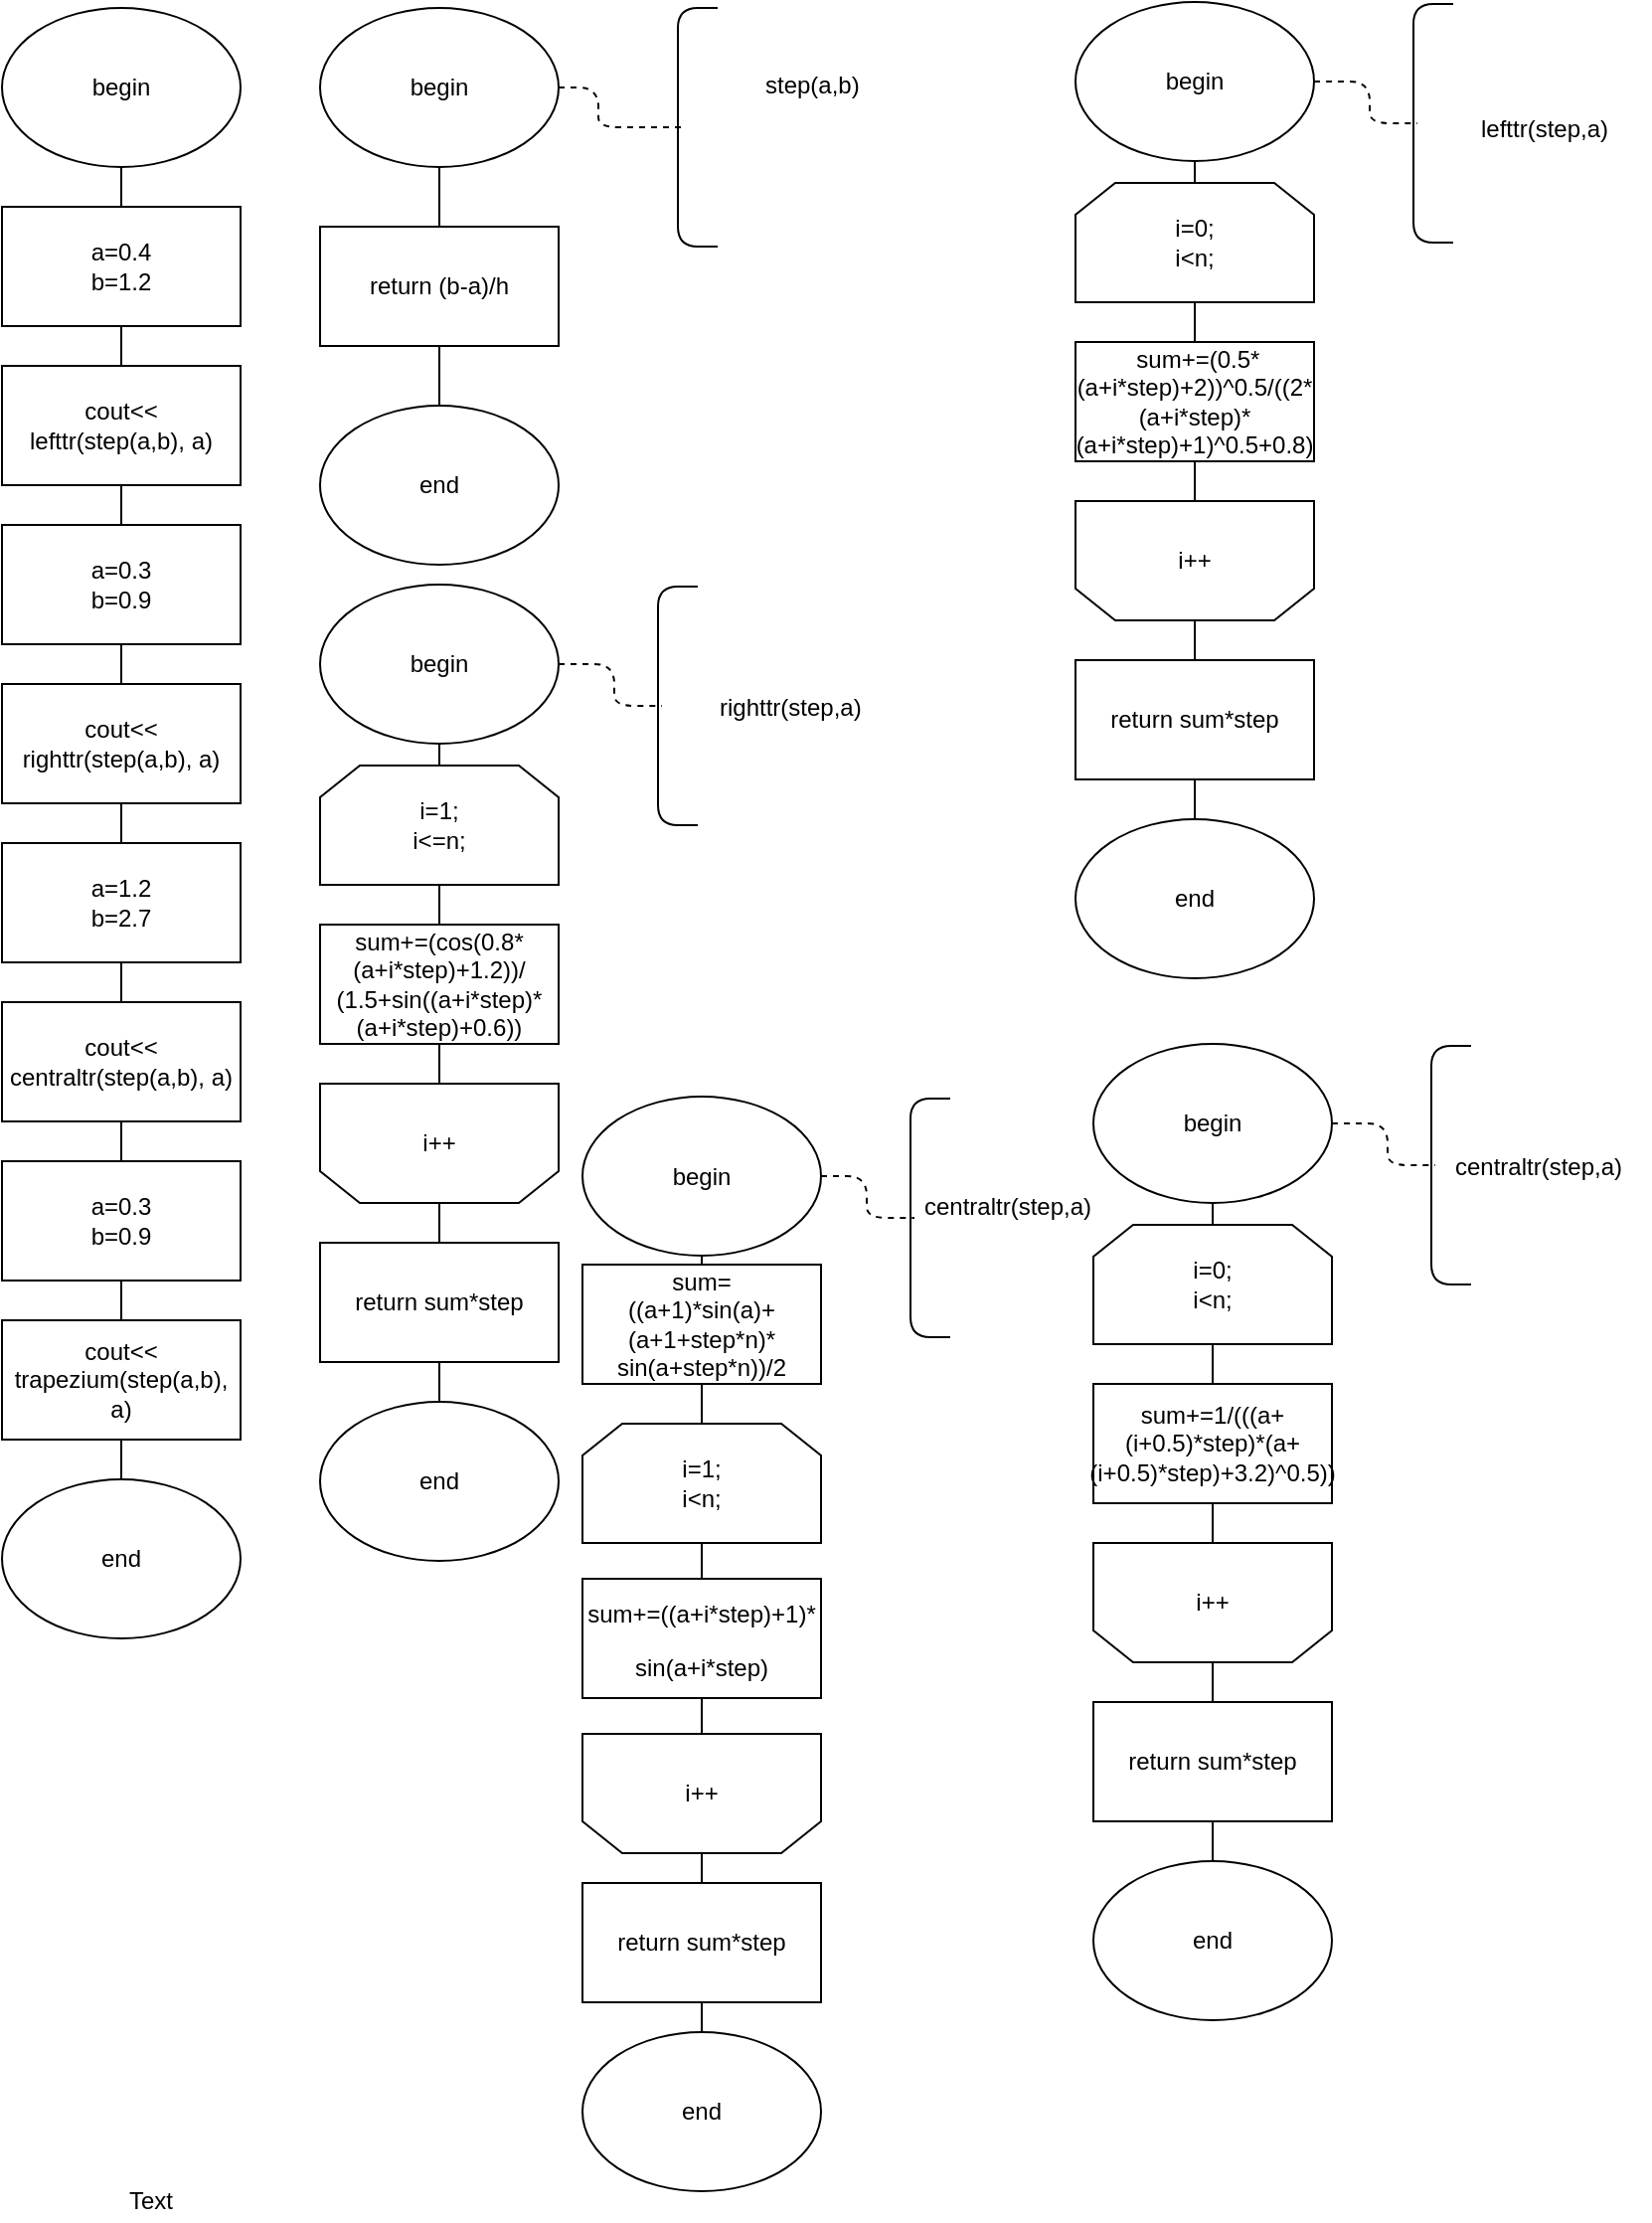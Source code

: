 <mxfile version="11.3.0" type="device" pages="1"><diagram id="i-ro0KWGY3uLtF6aVXm1" name="Page-1"><mxGraphModel dx="747" dy="2048" grid="1" gridSize="10" guides="1" tooltips="1" connect="1" arrows="1" fold="1" page="1" pageScale="1" pageWidth="850" pageHeight="1100" math="0" shadow="0"><root><mxCell id="0"/><mxCell id="1" parent="0"/><mxCell id="OlGkbAIdyQgXuN6GC7Q_-1" value="begin" style="ellipse;whiteSpace=wrap;html=1;" vertex="1" parent="1"><mxGeometry x="20" y="2" width="120" height="80" as="geometry"/></mxCell><mxCell id="OlGkbAIdyQgXuN6GC7Q_-2" value="a=0.4&lt;br&gt;b=1.2" style="rounded=0;whiteSpace=wrap;html=1;" vertex="1" parent="1"><mxGeometry x="20" y="102" width="120" height="60" as="geometry"/></mxCell><mxCell id="OlGkbAIdyQgXuN6GC7Q_-3" value="cout&amp;lt;&amp;lt;&lt;br&gt;lefttr(step(a,b), a)" style="rounded=0;whiteSpace=wrap;html=1;" vertex="1" parent="1"><mxGeometry x="20" y="182" width="120" height="60" as="geometry"/></mxCell><mxCell id="OlGkbAIdyQgXuN6GC7Q_-4" value="a=0.3&lt;br&gt;b=0.9" style="rounded=0;whiteSpace=wrap;html=1;" vertex="1" parent="1"><mxGeometry x="20" y="262" width="120" height="60" as="geometry"/></mxCell><mxCell id="OlGkbAIdyQgXuN6GC7Q_-5" value="cout&amp;lt;&amp;lt;&lt;br&gt;righttr(step(a,b), a)" style="rounded=0;whiteSpace=wrap;html=1;" vertex="1" parent="1"><mxGeometry x="20" y="342" width="120" height="60" as="geometry"/></mxCell><mxCell id="OlGkbAIdyQgXuN6GC7Q_-6" value="" style="endArrow=none;html=1;entryX=0.5;entryY=1;entryDx=0;entryDy=0;" edge="1" parent="1" target="OlGkbAIdyQgXuN6GC7Q_-1"><mxGeometry width="50" height="50" relative="1" as="geometry"><mxPoint x="80" y="102" as="sourcePoint"/><mxPoint x="130" y="62" as="targetPoint"/></mxGeometry></mxCell><mxCell id="OlGkbAIdyQgXuN6GC7Q_-7" value="" style="endArrow=none;html=1;entryX=0.5;entryY=1;entryDx=0;entryDy=0;" edge="1" parent="1" target="OlGkbAIdyQgXuN6GC7Q_-2"><mxGeometry width="50" height="50" relative="1" as="geometry"><mxPoint x="80" y="182" as="sourcePoint"/><mxPoint x="130" y="152" as="targetPoint"/></mxGeometry></mxCell><mxCell id="OlGkbAIdyQgXuN6GC7Q_-8" value="" style="endArrow=none;html=1;entryX=0.5;entryY=1;entryDx=0;entryDy=0;exitX=0.5;exitY=0;exitDx=0;exitDy=0;" edge="1" parent="1" source="OlGkbAIdyQgXuN6GC7Q_-4" target="OlGkbAIdyQgXuN6GC7Q_-3"><mxGeometry width="50" height="50" relative="1" as="geometry"><mxPoint x="50" y="312" as="sourcePoint"/><mxPoint x="100" y="262" as="targetPoint"/></mxGeometry></mxCell><mxCell id="OlGkbAIdyQgXuN6GC7Q_-9" value="" style="endArrow=none;html=1;entryX=0.5;entryY=1;entryDx=0;entryDy=0;exitX=0.5;exitY=0;exitDx=0;exitDy=0;" edge="1" parent="1" source="OlGkbAIdyQgXuN6GC7Q_-5" target="OlGkbAIdyQgXuN6GC7Q_-4"><mxGeometry width="50" height="50" relative="1" as="geometry"><mxPoint x="40" y="382" as="sourcePoint"/><mxPoint x="90" y="332" as="targetPoint"/></mxGeometry></mxCell><mxCell id="OlGkbAIdyQgXuN6GC7Q_-10" value="a=1.2&lt;br&gt;b=2.7" style="rounded=0;whiteSpace=wrap;html=1;" vertex="1" parent="1"><mxGeometry x="20" y="422" width="120" height="60" as="geometry"/></mxCell><mxCell id="OlGkbAIdyQgXuN6GC7Q_-11" value="cout&amp;lt;&amp;lt;&lt;br&gt;centraltr(step(a,b), a)" style="rounded=0;whiteSpace=wrap;html=1;" vertex="1" parent="1"><mxGeometry x="20" y="502" width="120" height="60" as="geometry"/></mxCell><mxCell id="OlGkbAIdyQgXuN6GC7Q_-12" value="a=0.3&lt;br&gt;b=0.9" style="rounded=0;whiteSpace=wrap;html=1;" vertex="1" parent="1"><mxGeometry x="20" y="582" width="120" height="60" as="geometry"/></mxCell><mxCell id="OlGkbAIdyQgXuN6GC7Q_-13" value="cout&amp;lt;&amp;lt;&lt;br&gt;trapezium(step(a,b), a)" style="rounded=0;whiteSpace=wrap;html=1;" vertex="1" parent="1"><mxGeometry x="20" y="662" width="120" height="60" as="geometry"/></mxCell><mxCell id="OlGkbAIdyQgXuN6GC7Q_-14" value="" style="endArrow=none;html=1;entryX=0.5;entryY=1;entryDx=0;entryDy=0;" edge="1" parent="1" target="OlGkbAIdyQgXuN6GC7Q_-10"><mxGeometry width="50" height="50" relative="1" as="geometry"><mxPoint x="80" y="502" as="sourcePoint"/><mxPoint x="130" y="472" as="targetPoint"/></mxGeometry></mxCell><mxCell id="OlGkbAIdyQgXuN6GC7Q_-15" value="" style="endArrow=none;html=1;entryX=0.5;entryY=1;entryDx=0;entryDy=0;exitX=0.5;exitY=0;exitDx=0;exitDy=0;" edge="1" parent="1" source="OlGkbAIdyQgXuN6GC7Q_-12" target="OlGkbAIdyQgXuN6GC7Q_-11"><mxGeometry width="50" height="50" relative="1" as="geometry"><mxPoint x="50" y="632" as="sourcePoint"/><mxPoint x="100" y="582" as="targetPoint"/></mxGeometry></mxCell><mxCell id="OlGkbAIdyQgXuN6GC7Q_-16" value="" style="endArrow=none;html=1;entryX=0.5;entryY=1;entryDx=0;entryDy=0;exitX=0.5;exitY=0;exitDx=0;exitDy=0;" edge="1" parent="1" source="OlGkbAIdyQgXuN6GC7Q_-13" target="OlGkbAIdyQgXuN6GC7Q_-12"><mxGeometry width="50" height="50" relative="1" as="geometry"><mxPoint x="40" y="702" as="sourcePoint"/><mxPoint x="90" y="652" as="targetPoint"/></mxGeometry></mxCell><mxCell id="OlGkbAIdyQgXuN6GC7Q_-17" value="" style="endArrow=none;html=1;entryX=0.5;entryY=1;entryDx=0;entryDy=0;exitX=0.5;exitY=0;exitDx=0;exitDy=0;" edge="1" parent="1" source="OlGkbAIdyQgXuN6GC7Q_-10" target="OlGkbAIdyQgXuN6GC7Q_-5"><mxGeometry width="50" height="50" relative="1" as="geometry"><mxPoint x="30" y="462" as="sourcePoint"/><mxPoint x="80" y="412" as="targetPoint"/></mxGeometry></mxCell><mxCell id="OlGkbAIdyQgXuN6GC7Q_-18" value="end" style="ellipse;whiteSpace=wrap;html=1;" vertex="1" parent="1"><mxGeometry x="20" y="742" width="120" height="80" as="geometry"/></mxCell><mxCell id="OlGkbAIdyQgXuN6GC7Q_-19" value="" style="endArrow=none;html=1;entryX=0.5;entryY=1;entryDx=0;entryDy=0;exitX=0.5;exitY=0;exitDx=0;exitDy=0;" edge="1" parent="1" source="OlGkbAIdyQgXuN6GC7Q_-18" target="OlGkbAIdyQgXuN6GC7Q_-13"><mxGeometry width="50" height="50" relative="1" as="geometry"><mxPoint x="160" y="772" as="sourcePoint"/><mxPoint x="210" y="722" as="targetPoint"/></mxGeometry></mxCell><mxCell id="OlGkbAIdyQgXuN6GC7Q_-20" value="begin" style="ellipse;whiteSpace=wrap;html=1;" vertex="1" parent="1"><mxGeometry x="180" y="2" width="120" height="80" as="geometry"/></mxCell><mxCell id="OlGkbAIdyQgXuN6GC7Q_-21" value="" style="shape=curlyBracket;whiteSpace=wrap;html=1;rounded=1;size=0;" vertex="1" parent="1"><mxGeometry x="360" y="2" width="20" height="120" as="geometry"/></mxCell><mxCell id="OlGkbAIdyQgXuN6GC7Q_-24" value="" style="endArrow=none;dashed=1;html=1;entryX=0.1;entryY=0.5;entryDx=0;entryDy=0;entryPerimeter=0;exitX=1;exitY=0.5;exitDx=0;exitDy=0;" edge="1" parent="1" source="OlGkbAIdyQgXuN6GC7Q_-20" target="OlGkbAIdyQgXuN6GC7Q_-21"><mxGeometry width="50" height="50" relative="1" as="geometry"><mxPoint x="290" y="122" as="sourcePoint"/><mxPoint x="340" y="72" as="targetPoint"/><Array as="points"><mxPoint x="320" y="42"/><mxPoint x="320" y="62"/></Array></mxGeometry></mxCell><mxCell id="OlGkbAIdyQgXuN6GC7Q_-25" value="step(a,b)" style="text;html=1;resizable=0;points=[];autosize=1;align=left;verticalAlign=top;spacingTop=-4;" vertex="1" parent="1"><mxGeometry x="402" y="31" width="60" height="20" as="geometry"/></mxCell><mxCell id="OlGkbAIdyQgXuN6GC7Q_-28" value="return (b-a)/h" style="rounded=0;whiteSpace=wrap;html=1;" vertex="1" parent="1"><mxGeometry x="180" y="112" width="120" height="60" as="geometry"/></mxCell><mxCell id="OlGkbAIdyQgXuN6GC7Q_-29" value="end" style="ellipse;whiteSpace=wrap;html=1;" vertex="1" parent="1"><mxGeometry x="180" y="202" width="120" height="80" as="geometry"/></mxCell><mxCell id="OlGkbAIdyQgXuN6GC7Q_-30" value="" style="endArrow=none;html=1;entryX=0.5;entryY=1;entryDx=0;entryDy=0;exitX=0.5;exitY=0;exitDx=0;exitDy=0;" edge="1" parent="1" source="OlGkbAIdyQgXuN6GC7Q_-28" target="OlGkbAIdyQgXuN6GC7Q_-20"><mxGeometry width="50" height="50" relative="1" as="geometry"><mxPoint x="210" y="132" as="sourcePoint"/><mxPoint x="260" y="82" as="targetPoint"/></mxGeometry></mxCell><mxCell id="OlGkbAIdyQgXuN6GC7Q_-31" value="" style="endArrow=none;html=1;entryX=0.5;entryY=1;entryDx=0;entryDy=0;exitX=0.5;exitY=0;exitDx=0;exitDy=0;" edge="1" parent="1" source="OlGkbAIdyQgXuN6GC7Q_-29" target="OlGkbAIdyQgXuN6GC7Q_-28"><mxGeometry width="50" height="50" relative="1" as="geometry"><mxPoint x="200" y="242" as="sourcePoint"/><mxPoint x="250" y="192" as="targetPoint"/></mxGeometry></mxCell><mxCell id="OlGkbAIdyQgXuN6GC7Q_-37" value="begin" style="ellipse;whiteSpace=wrap;html=1;" vertex="1" parent="1"><mxGeometry x="560" y="-1" width="120" height="80" as="geometry"/></mxCell><mxCell id="OlGkbAIdyQgXuN6GC7Q_-38" value="" style="shape=curlyBracket;whiteSpace=wrap;html=1;rounded=1;size=0;" vertex="1" parent="1"><mxGeometry x="730" width="20" height="120" as="geometry"/></mxCell><mxCell id="OlGkbAIdyQgXuN6GC7Q_-39" value="" style="endArrow=none;dashed=1;html=1;entryX=0.1;entryY=0.5;entryDx=0;entryDy=0;entryPerimeter=0;exitX=1;exitY=0.5;exitDx=0;exitDy=0;" edge="1" parent="1" source="OlGkbAIdyQgXuN6GC7Q_-37" target="OlGkbAIdyQgXuN6GC7Q_-38"><mxGeometry width="50" height="50" relative="1" as="geometry"><mxPoint x="360" y="610" as="sourcePoint"/><mxPoint x="410" y="560" as="targetPoint"/><Array as="points"><mxPoint x="708" y="39"/><mxPoint x="708" y="60"/></Array></mxGeometry></mxCell><mxCell id="OlGkbAIdyQgXuN6GC7Q_-40" value="lefttr(step,a)" style="text;html=1;resizable=0;points=[];autosize=1;align=left;verticalAlign=top;spacingTop=-4;" vertex="1" parent="1"><mxGeometry x="762" y="53" width="80" height="20" as="geometry"/></mxCell><mxCell id="OlGkbAIdyQgXuN6GC7Q_-41" value="&amp;nbsp;&lt;span&gt;sum+=(&lt;/span&gt;&lt;span class=&quot;s1&quot;&gt;0.5&lt;/span&gt;&lt;span&gt;*(a+i*step)+&lt;/span&gt;&lt;span class=&quot;s1&quot;&gt;2)&lt;/span&gt;&lt;span&gt;)^0.5/((&lt;/span&gt;&lt;span class=&quot;s1&quot;&gt;2&lt;/span&gt;&lt;span&gt;*(a+i*step)*(a+i*step)+&lt;/span&gt;&lt;span class=&quot;s1&quot;&gt;1)^0.5&lt;/span&gt;&lt;span&gt;+&lt;/span&gt;&lt;span class=&quot;s1&quot;&gt;0.8&lt;/span&gt;&lt;span&gt;)&lt;/span&gt;" style="rounded=0;whiteSpace=wrap;html=1;" vertex="1" parent="1"><mxGeometry x="560" y="170" width="120" height="60" as="geometry"/></mxCell><mxCell id="OlGkbAIdyQgXuN6GC7Q_-43" value="i=0;&lt;br&gt;i&amp;lt;n;" style="shape=loopLimit;whiteSpace=wrap;html=1;" vertex="1" parent="1"><mxGeometry x="560" y="90" width="120" height="60" as="geometry"/></mxCell><mxCell id="OlGkbAIdyQgXuN6GC7Q_-45" value="i++&lt;br&gt;" style="shape=loopLimit;whiteSpace=wrap;html=1;direction=west;" vertex="1" parent="1"><mxGeometry x="560" y="250" width="120" height="60" as="geometry"/></mxCell><mxCell id="OlGkbAIdyQgXuN6GC7Q_-46" value="return sum*step" style="rounded=0;whiteSpace=wrap;html=1;" vertex="1" parent="1"><mxGeometry x="560" y="330" width="120" height="60" as="geometry"/></mxCell><mxCell id="OlGkbAIdyQgXuN6GC7Q_-47" value="end" style="ellipse;whiteSpace=wrap;html=1;" vertex="1" parent="1"><mxGeometry x="560" y="410" width="120" height="80" as="geometry"/></mxCell><mxCell id="OlGkbAIdyQgXuN6GC7Q_-48" value="" style="endArrow=none;html=1;entryX=0.5;entryY=1;entryDx=0;entryDy=0;exitX=0.5;exitY=0;exitDx=0;exitDy=0;" edge="1" parent="1" source="OlGkbAIdyQgXuN6GC7Q_-43" target="OlGkbAIdyQgXuN6GC7Q_-37"><mxGeometry width="50" height="50" relative="1" as="geometry"><mxPoint x="718" y="240" as="sourcePoint"/><mxPoint x="768" y="190" as="targetPoint"/></mxGeometry></mxCell><mxCell id="OlGkbAIdyQgXuN6GC7Q_-49" value="" style="endArrow=none;html=1;entryX=0.5;entryY=1;entryDx=0;entryDy=0;exitX=0.5;exitY=0;exitDx=0;exitDy=0;" edge="1" parent="1" source="OlGkbAIdyQgXuN6GC7Q_-41" target="OlGkbAIdyQgXuN6GC7Q_-43"><mxGeometry width="50" height="50" relative="1" as="geometry"><mxPoint x="708" y="200" as="sourcePoint"/><mxPoint x="758" y="150" as="targetPoint"/></mxGeometry></mxCell><mxCell id="OlGkbAIdyQgXuN6GC7Q_-50" value="" style="endArrow=none;html=1;entryX=0.5;entryY=1;entryDx=0;entryDy=0;exitX=0.5;exitY=1;exitDx=0;exitDy=0;" edge="1" parent="1" source="OlGkbAIdyQgXuN6GC7Q_-45" target="OlGkbAIdyQgXuN6GC7Q_-41"><mxGeometry width="50" height="50" relative="1" as="geometry"><mxPoint x="698" y="320" as="sourcePoint"/><mxPoint x="748" y="270" as="targetPoint"/></mxGeometry></mxCell><mxCell id="OlGkbAIdyQgXuN6GC7Q_-51" value="" style="endArrow=none;html=1;entryX=0.5;entryY=0;entryDx=0;entryDy=0;exitX=0.5;exitY=0;exitDx=0;exitDy=0;" edge="1" parent="1" source="OlGkbAIdyQgXuN6GC7Q_-46" target="OlGkbAIdyQgXuN6GC7Q_-45"><mxGeometry width="50" height="50" relative="1" as="geometry"><mxPoint x="698" y="420" as="sourcePoint"/><mxPoint x="748" y="370" as="targetPoint"/></mxGeometry></mxCell><mxCell id="OlGkbAIdyQgXuN6GC7Q_-52" value="" style="endArrow=none;html=1;entryX=0.5;entryY=1;entryDx=0;entryDy=0;exitX=0.5;exitY=0;exitDx=0;exitDy=0;" edge="1" parent="1" source="OlGkbAIdyQgXuN6GC7Q_-47" target="OlGkbAIdyQgXuN6GC7Q_-46"><mxGeometry width="50" height="50" relative="1" as="geometry"><mxPoint x="718" y="460" as="sourcePoint"/><mxPoint x="768" y="410" as="targetPoint"/></mxGeometry></mxCell><mxCell id="OlGkbAIdyQgXuN6GC7Q_-53" value="begin" style="ellipse;whiteSpace=wrap;html=1;" vertex="1" parent="1"><mxGeometry x="180" y="292" width="120" height="80" as="geometry"/></mxCell><mxCell id="OlGkbAIdyQgXuN6GC7Q_-54" value="" style="shape=curlyBracket;whiteSpace=wrap;html=1;rounded=1;size=0;" vertex="1" parent="1"><mxGeometry x="350" y="293" width="20" height="120" as="geometry"/></mxCell><mxCell id="OlGkbAIdyQgXuN6GC7Q_-55" value="" style="endArrow=none;dashed=1;html=1;entryX=0.1;entryY=0.5;entryDx=0;entryDy=0;entryPerimeter=0;exitX=1;exitY=0.5;exitDx=0;exitDy=0;" edge="1" parent="1" source="OlGkbAIdyQgXuN6GC7Q_-53" target="OlGkbAIdyQgXuN6GC7Q_-54"><mxGeometry width="50" height="50" relative="1" as="geometry"><mxPoint x="-20" y="903" as="sourcePoint"/><mxPoint x="30" y="853" as="targetPoint"/><Array as="points"><mxPoint x="328" y="332"/><mxPoint x="328" y="353"/></Array></mxGeometry></mxCell><mxCell id="OlGkbAIdyQgXuN6GC7Q_-56" value="righttr(step,a)" style="text;html=1;resizable=0;points=[];autosize=1;align=left;verticalAlign=top;spacingTop=-4;" vertex="1" parent="1"><mxGeometry x="378.5" y="344" width="90" height="20" as="geometry"/></mxCell><mxCell id="OlGkbAIdyQgXuN6GC7Q_-57" value="&lt;span&gt;sum+=(cos(&lt;/span&gt;&lt;span class=&quot;s1&quot;&gt;0.8&lt;/span&gt;&lt;span&gt;*(a+i*step)+&lt;/span&gt;&lt;span class=&quot;s1&quot;&gt;1.2&lt;/span&gt;&lt;span&gt;))/ (&lt;/span&gt;&lt;span class=&quot;s1&quot;&gt;1.5&lt;/span&gt;&lt;span&gt;+sin((a+i*step)*(a+i*step)+&lt;/span&gt;&lt;span class=&quot;s1&quot;&gt;0.6&lt;/span&gt;&lt;span&gt;))&lt;/span&gt;" style="rounded=0;whiteSpace=wrap;html=1;" vertex="1" parent="1"><mxGeometry x="180" y="463" width="120" height="60" as="geometry"/></mxCell><mxCell id="OlGkbAIdyQgXuN6GC7Q_-58" value="i=1;&lt;br&gt;i&amp;lt;=n;" style="shape=loopLimit;whiteSpace=wrap;html=1;" vertex="1" parent="1"><mxGeometry x="180" y="383" width="120" height="60" as="geometry"/></mxCell><mxCell id="OlGkbAIdyQgXuN6GC7Q_-59" value="i++&lt;br&gt;" style="shape=loopLimit;whiteSpace=wrap;html=1;direction=west;" vertex="1" parent="1"><mxGeometry x="180" y="543" width="120" height="60" as="geometry"/></mxCell><mxCell id="OlGkbAIdyQgXuN6GC7Q_-60" value="return sum*step" style="rounded=0;whiteSpace=wrap;html=1;" vertex="1" parent="1"><mxGeometry x="180" y="623" width="120" height="60" as="geometry"/></mxCell><mxCell id="OlGkbAIdyQgXuN6GC7Q_-61" value="end" style="ellipse;whiteSpace=wrap;html=1;" vertex="1" parent="1"><mxGeometry x="180" y="703" width="120" height="80" as="geometry"/></mxCell><mxCell id="OlGkbAIdyQgXuN6GC7Q_-62" value="" style="endArrow=none;html=1;entryX=0.5;entryY=1;entryDx=0;entryDy=0;exitX=0.5;exitY=0;exitDx=0;exitDy=0;" edge="1" parent="1" source="OlGkbAIdyQgXuN6GC7Q_-58" target="OlGkbAIdyQgXuN6GC7Q_-53"><mxGeometry width="50" height="50" relative="1" as="geometry"><mxPoint x="338" y="533" as="sourcePoint"/><mxPoint x="388" y="483" as="targetPoint"/></mxGeometry></mxCell><mxCell id="OlGkbAIdyQgXuN6GC7Q_-63" value="" style="endArrow=none;html=1;entryX=0.5;entryY=1;entryDx=0;entryDy=0;exitX=0.5;exitY=0;exitDx=0;exitDy=0;" edge="1" parent="1" source="OlGkbAIdyQgXuN6GC7Q_-57" target="OlGkbAIdyQgXuN6GC7Q_-58"><mxGeometry width="50" height="50" relative="1" as="geometry"><mxPoint x="328" y="493" as="sourcePoint"/><mxPoint x="378" y="443" as="targetPoint"/></mxGeometry></mxCell><mxCell id="OlGkbAIdyQgXuN6GC7Q_-64" value="" style="endArrow=none;html=1;entryX=0.5;entryY=1;entryDx=0;entryDy=0;exitX=0.5;exitY=1;exitDx=0;exitDy=0;" edge="1" parent="1" source="OlGkbAIdyQgXuN6GC7Q_-59" target="OlGkbAIdyQgXuN6GC7Q_-57"><mxGeometry width="50" height="50" relative="1" as="geometry"><mxPoint x="318" y="613" as="sourcePoint"/><mxPoint x="368" y="563" as="targetPoint"/></mxGeometry></mxCell><mxCell id="OlGkbAIdyQgXuN6GC7Q_-65" value="" style="endArrow=none;html=1;entryX=0.5;entryY=0;entryDx=0;entryDy=0;exitX=0.5;exitY=0;exitDx=0;exitDy=0;" edge="1" parent="1" source="OlGkbAIdyQgXuN6GC7Q_-60" target="OlGkbAIdyQgXuN6GC7Q_-59"><mxGeometry width="50" height="50" relative="1" as="geometry"><mxPoint x="318" y="713" as="sourcePoint"/><mxPoint x="368" y="663" as="targetPoint"/></mxGeometry></mxCell><mxCell id="OlGkbAIdyQgXuN6GC7Q_-66" value="" style="endArrow=none;html=1;entryX=0.5;entryY=1;entryDx=0;entryDy=0;exitX=0.5;exitY=0;exitDx=0;exitDy=0;" edge="1" parent="1" source="OlGkbAIdyQgXuN6GC7Q_-61" target="OlGkbAIdyQgXuN6GC7Q_-60"><mxGeometry width="50" height="50" relative="1" as="geometry"><mxPoint x="338" y="753" as="sourcePoint"/><mxPoint x="388" y="703" as="targetPoint"/></mxGeometry></mxCell><mxCell id="OlGkbAIdyQgXuN6GC7Q_-68" value="Text" style="text;html=1;resizable=0;points=[];autosize=1;align=left;verticalAlign=top;spacingTop=-4;" vertex="1" parent="1"><mxGeometry x="82" y="1095" width="40" height="20" as="geometry"/></mxCell><mxCell id="OlGkbAIdyQgXuN6GC7Q_-70" value="begin" style="ellipse;whiteSpace=wrap;html=1;" vertex="1" parent="1"><mxGeometry x="569" y="523" width="120" height="80" as="geometry"/></mxCell><mxCell id="OlGkbAIdyQgXuN6GC7Q_-71" value="" style="shape=curlyBracket;whiteSpace=wrap;html=1;rounded=1;size=0;" vertex="1" parent="1"><mxGeometry x="739" y="524" width="20" height="120" as="geometry"/></mxCell><mxCell id="OlGkbAIdyQgXuN6GC7Q_-72" value="" style="endArrow=none;dashed=1;html=1;entryX=0.1;entryY=0.5;entryDx=0;entryDy=0;entryPerimeter=0;exitX=1;exitY=0.5;exitDx=0;exitDy=0;" edge="1" parent="1" source="OlGkbAIdyQgXuN6GC7Q_-70" target="OlGkbAIdyQgXuN6GC7Q_-71"><mxGeometry width="50" height="50" relative="1" as="geometry"><mxPoint x="369" y="1134" as="sourcePoint"/><mxPoint x="419" y="1084" as="targetPoint"/><Array as="points"><mxPoint x="717" y="563"/><mxPoint x="717" y="584"/></Array></mxGeometry></mxCell><mxCell id="OlGkbAIdyQgXuN6GC7Q_-73" value="centraltr(step,a)" style="text;html=1;resizable=0;points=[];autosize=1;align=left;verticalAlign=top;spacingTop=-4;" vertex="1" parent="1"><mxGeometry x="749" y="575" width="100" height="20" as="geometry"/></mxCell><mxCell id="OlGkbAIdyQgXuN6GC7Q_-74" value="&lt;span&gt;sum+=&lt;/span&gt;&lt;span class=&quot;s1&quot;&gt;1&lt;/span&gt;&lt;span&gt;/(((a+(i+&lt;/span&gt;&lt;span class=&quot;s1&quot;&gt;0.5&lt;/span&gt;&lt;span&gt;)*step)*(a+(i+&lt;/span&gt;&lt;span class=&quot;s1&quot;&gt;0.5&lt;/span&gt;&lt;span&gt;)*step)&lt;/span&gt;&lt;span&gt;+&lt;/span&gt;&lt;span class=&quot;s1&quot;&gt;3.2)&lt;/span&gt;&lt;span&gt;^&lt;/span&gt;&lt;span class=&quot;s1&quot;&gt;0.5&lt;/span&gt;&lt;span&gt;))&lt;/span&gt;&lt;span&gt;&lt;br&gt;&lt;/span&gt;" style="rounded=0;whiteSpace=wrap;html=1;" vertex="1" parent="1"><mxGeometry x="569" y="694" width="120" height="60" as="geometry"/></mxCell><mxCell id="OlGkbAIdyQgXuN6GC7Q_-75" value="i=0;&lt;br&gt;i&amp;lt;n;" style="shape=loopLimit;whiteSpace=wrap;html=1;" vertex="1" parent="1"><mxGeometry x="569" y="614" width="120" height="60" as="geometry"/></mxCell><mxCell id="OlGkbAIdyQgXuN6GC7Q_-76" value="i++&lt;br&gt;" style="shape=loopLimit;whiteSpace=wrap;html=1;direction=west;" vertex="1" parent="1"><mxGeometry x="569" y="774" width="120" height="60" as="geometry"/></mxCell><mxCell id="OlGkbAIdyQgXuN6GC7Q_-77" value="return sum*step" style="rounded=0;whiteSpace=wrap;html=1;" vertex="1" parent="1"><mxGeometry x="569" y="854" width="120" height="60" as="geometry"/></mxCell><mxCell id="OlGkbAIdyQgXuN6GC7Q_-78" value="end" style="ellipse;whiteSpace=wrap;html=1;" vertex="1" parent="1"><mxGeometry x="569" y="934" width="120" height="80" as="geometry"/></mxCell><mxCell id="OlGkbAIdyQgXuN6GC7Q_-79" value="" style="endArrow=none;html=1;entryX=0.5;entryY=1;entryDx=0;entryDy=0;exitX=0.5;exitY=0;exitDx=0;exitDy=0;" edge="1" parent="1" source="OlGkbAIdyQgXuN6GC7Q_-75" target="OlGkbAIdyQgXuN6GC7Q_-70"><mxGeometry width="50" height="50" relative="1" as="geometry"><mxPoint x="727" y="764" as="sourcePoint"/><mxPoint x="777" y="714" as="targetPoint"/></mxGeometry></mxCell><mxCell id="OlGkbAIdyQgXuN6GC7Q_-80" value="" style="endArrow=none;html=1;entryX=0.5;entryY=1;entryDx=0;entryDy=0;exitX=0.5;exitY=0;exitDx=0;exitDy=0;" edge="1" parent="1" source="OlGkbAIdyQgXuN6GC7Q_-74" target="OlGkbAIdyQgXuN6GC7Q_-75"><mxGeometry width="50" height="50" relative="1" as="geometry"><mxPoint x="717" y="724" as="sourcePoint"/><mxPoint x="767" y="674" as="targetPoint"/></mxGeometry></mxCell><mxCell id="OlGkbAIdyQgXuN6GC7Q_-81" value="" style="endArrow=none;html=1;entryX=0.5;entryY=1;entryDx=0;entryDy=0;exitX=0.5;exitY=1;exitDx=0;exitDy=0;" edge="1" parent="1" source="OlGkbAIdyQgXuN6GC7Q_-76" target="OlGkbAIdyQgXuN6GC7Q_-74"><mxGeometry width="50" height="50" relative="1" as="geometry"><mxPoint x="707" y="844" as="sourcePoint"/><mxPoint x="757" y="794" as="targetPoint"/></mxGeometry></mxCell><mxCell id="OlGkbAIdyQgXuN6GC7Q_-82" value="" style="endArrow=none;html=1;entryX=0.5;entryY=0;entryDx=0;entryDy=0;exitX=0.5;exitY=0;exitDx=0;exitDy=0;" edge="1" parent="1" source="OlGkbAIdyQgXuN6GC7Q_-77" target="OlGkbAIdyQgXuN6GC7Q_-76"><mxGeometry width="50" height="50" relative="1" as="geometry"><mxPoint x="707" y="944" as="sourcePoint"/><mxPoint x="757" y="894" as="targetPoint"/></mxGeometry></mxCell><mxCell id="OlGkbAIdyQgXuN6GC7Q_-83" value="" style="endArrow=none;html=1;entryX=0.5;entryY=1;entryDx=0;entryDy=0;exitX=0.5;exitY=0;exitDx=0;exitDy=0;" edge="1" parent="1" source="OlGkbAIdyQgXuN6GC7Q_-78" target="OlGkbAIdyQgXuN6GC7Q_-77"><mxGeometry width="50" height="50" relative="1" as="geometry"><mxPoint x="727" y="984" as="sourcePoint"/><mxPoint x="777" y="934" as="targetPoint"/></mxGeometry></mxCell><mxCell id="OlGkbAIdyQgXuN6GC7Q_-84" value="begin" style="ellipse;whiteSpace=wrap;html=1;" vertex="1" parent="1"><mxGeometry x="312" y="549.5" width="120" height="80" as="geometry"/></mxCell><mxCell id="OlGkbAIdyQgXuN6GC7Q_-85" value="" style="shape=curlyBracket;whiteSpace=wrap;html=1;rounded=1;size=0;" vertex="1" parent="1"><mxGeometry x="477" y="550.5" width="20" height="120" as="geometry"/></mxCell><mxCell id="OlGkbAIdyQgXuN6GC7Q_-86" value="" style="endArrow=none;dashed=1;html=1;entryX=0.1;entryY=0.5;entryDx=0;entryDy=0;entryPerimeter=0;exitX=1;exitY=0.5;exitDx=0;exitDy=0;" edge="1" parent="1" source="OlGkbAIdyQgXuN6GC7Q_-84" target="OlGkbAIdyQgXuN6GC7Q_-85"><mxGeometry width="50" height="50" relative="1" as="geometry"><mxPoint x="107" y="1160.5" as="sourcePoint"/><mxPoint x="157" y="1110.5" as="targetPoint"/><Array as="points"><mxPoint x="455" y="589.5"/><mxPoint x="455" y="610.5"/></Array></mxGeometry></mxCell><mxCell id="OlGkbAIdyQgXuN6GC7Q_-87" value="centraltr(step,a)" style="text;html=1;resizable=0;points=[];autosize=1;align=left;verticalAlign=top;spacingTop=-4;" vertex="1" parent="1"><mxGeometry x="482" y="595" width="100" height="20" as="geometry"/></mxCell><mxCell id="OlGkbAIdyQgXuN6GC7Q_-88" value="&lt;br&gt;&lt;span&gt;sum+=((a+i*step)+&lt;/span&gt;&lt;span class=&quot;s1&quot;&gt;1&lt;/span&gt;&lt;span&gt;)*&lt;/span&gt;&lt;br&gt;&lt;p class=&quot;p1&quot;&gt;sin(a+i*step)&lt;/p&gt;" style="rounded=0;whiteSpace=wrap;html=1;" vertex="1" parent="1"><mxGeometry x="312" y="792" width="120" height="60" as="geometry"/></mxCell><mxCell id="OlGkbAIdyQgXuN6GC7Q_-89" value="i=1;&lt;br&gt;i&amp;lt;n;" style="shape=loopLimit;whiteSpace=wrap;html=1;" vertex="1" parent="1"><mxGeometry x="312" y="714" width="120" height="60" as="geometry"/></mxCell><mxCell id="OlGkbAIdyQgXuN6GC7Q_-90" value="i++&lt;br&gt;" style="shape=loopLimit;whiteSpace=wrap;html=1;direction=west;" vertex="1" parent="1"><mxGeometry x="312" y="870" width="120" height="60" as="geometry"/></mxCell><mxCell id="OlGkbAIdyQgXuN6GC7Q_-91" value="return sum*step" style="rounded=0;whiteSpace=wrap;html=1;" vertex="1" parent="1"><mxGeometry x="312" y="945" width="120" height="60" as="geometry"/></mxCell><mxCell id="OlGkbAIdyQgXuN6GC7Q_-92" value="end" style="ellipse;whiteSpace=wrap;html=1;" vertex="1" parent="1"><mxGeometry x="312" y="1020" width="120" height="80" as="geometry"/></mxCell><mxCell id="OlGkbAIdyQgXuN6GC7Q_-94" value="" style="endArrow=none;html=1;entryX=0.5;entryY=1;entryDx=0;entryDy=0;exitX=0.5;exitY=0;exitDx=0;exitDy=0;" edge="1" parent="1" source="OlGkbAIdyQgXuN6GC7Q_-88" target="OlGkbAIdyQgXuN6GC7Q_-89"><mxGeometry width="50" height="50" relative="1" as="geometry"><mxPoint x="455" y="750.5" as="sourcePoint"/><mxPoint x="505" y="700.5" as="targetPoint"/></mxGeometry></mxCell><mxCell id="OlGkbAIdyQgXuN6GC7Q_-95" value="" style="endArrow=none;html=1;entryX=0.5;entryY=1;entryDx=0;entryDy=0;exitX=0.5;exitY=1;exitDx=0;exitDy=0;" edge="1" parent="1" source="OlGkbAIdyQgXuN6GC7Q_-90" target="OlGkbAIdyQgXuN6GC7Q_-88"><mxGeometry width="50" height="50" relative="1" as="geometry"><mxPoint x="445" y="870.5" as="sourcePoint"/><mxPoint x="495" y="820.5" as="targetPoint"/></mxGeometry></mxCell><mxCell id="OlGkbAIdyQgXuN6GC7Q_-96" value="" style="endArrow=none;html=1;entryX=0.5;entryY=0;entryDx=0;entryDy=0;exitX=0.5;exitY=0;exitDx=0;exitDy=0;" edge="1" parent="1" source="OlGkbAIdyQgXuN6GC7Q_-91" target="OlGkbAIdyQgXuN6GC7Q_-90"><mxGeometry width="50" height="50" relative="1" as="geometry"><mxPoint x="445" y="970.5" as="sourcePoint"/><mxPoint x="495" y="920.5" as="targetPoint"/></mxGeometry></mxCell><mxCell id="OlGkbAIdyQgXuN6GC7Q_-97" value="" style="endArrow=none;html=1;entryX=0.5;entryY=1;entryDx=0;entryDy=0;exitX=0.5;exitY=0;exitDx=0;exitDy=0;" edge="1" parent="1" source="OlGkbAIdyQgXuN6GC7Q_-92" target="OlGkbAIdyQgXuN6GC7Q_-91"><mxGeometry width="50" height="50" relative="1" as="geometry"><mxPoint x="465" y="1010.5" as="sourcePoint"/><mxPoint x="515" y="960.5" as="targetPoint"/></mxGeometry></mxCell><mxCell id="OlGkbAIdyQgXuN6GC7Q_-101" value="sum=&lt;br&gt;&lt;span&gt;((a+&lt;/span&gt;&lt;span class=&quot;s1&quot;&gt;1&lt;/span&gt;&lt;span&gt;)*sin(a)+(a+&lt;/span&gt;&lt;span class=&quot;s1&quot;&gt;1&lt;/span&gt;&lt;span&gt;+step*n)*&lt;br&gt;&lt;/span&gt;&lt;span&gt;sin(a+step*n))/&lt;/span&gt;&lt;span class=&quot;s1&quot;&gt;2&lt;/span&gt;&lt;span&gt;&lt;br&gt;&lt;/span&gt;" style="rounded=0;whiteSpace=wrap;html=1;" vertex="1" parent="1"><mxGeometry x="312" y="634" width="120" height="60" as="geometry"/></mxCell><mxCell id="OlGkbAIdyQgXuN6GC7Q_-102" value="" style="endArrow=none;html=1;entryX=0.5;entryY=1;entryDx=0;entryDy=0;exitX=0.5;exitY=0;exitDx=0;exitDy=0;" edge="1" parent="1" source="OlGkbAIdyQgXuN6GC7Q_-101" target="OlGkbAIdyQgXuN6GC7Q_-84"><mxGeometry width="50" height="50" relative="1" as="geometry"><mxPoint x="450" y="740" as="sourcePoint"/><mxPoint x="500" y="690" as="targetPoint"/></mxGeometry></mxCell><mxCell id="OlGkbAIdyQgXuN6GC7Q_-109" value="" style="endArrow=none;html=1;entryX=0.5;entryY=1;entryDx=0;entryDy=0;exitX=0.5;exitY=0;exitDx=0;exitDy=0;" edge="1" parent="1" source="OlGkbAIdyQgXuN6GC7Q_-89" target="OlGkbAIdyQgXuN6GC7Q_-101"><mxGeometry width="50" height="50" relative="1" as="geometry"><mxPoint x="190" y="1190" as="sourcePoint"/><mxPoint x="240" y="1140" as="targetPoint"/></mxGeometry></mxCell></root></mxGraphModel></diagram></mxfile>
